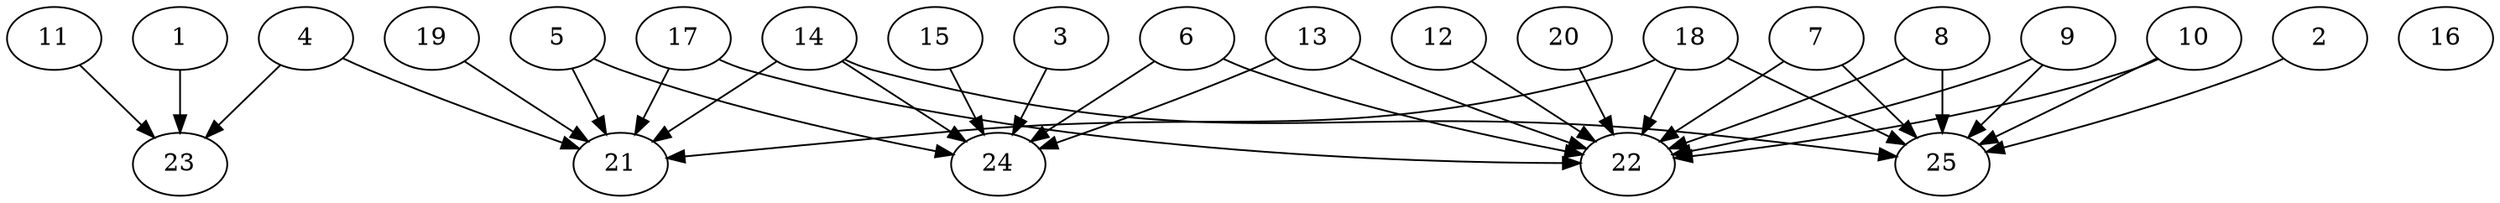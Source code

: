 // DAG automatically generated by daggen at Thu Oct  3 14:00:39 2019
// ./daggen --dot -n 25 --ccr 0.5 --fat 0.9 --regular 0.7 --density 0.5 --mindata 5242880 --maxdata 52428800 
digraph G {
  1 [size="71727104", alpha="0.05", expect_size="35863552"] 
  1 -> 23 [size ="35863552"]
  2 [size="50923520", alpha="0.05", expect_size="25461760"] 
  2 -> 25 [size ="25461760"]
  3 [size="33320960", alpha="0.15", expect_size="16660480"] 
  3 -> 24 [size ="16660480"]
  4 [size="80402432", alpha="0.02", expect_size="40201216"] 
  4 -> 21 [size ="40201216"]
  4 -> 23 [size ="40201216"]
  5 [size="80879616", alpha="0.12", expect_size="40439808"] 
  5 -> 21 [size ="40439808"]
  5 -> 24 [size ="40439808"]
  6 [size="47495168", alpha="0.20", expect_size="23747584"] 
  6 -> 22 [size ="23747584"]
  6 -> 24 [size ="23747584"]
  7 [size="94969856", alpha="0.11", expect_size="47484928"] 
  7 -> 22 [size ="47484928"]
  7 -> 25 [size ="47484928"]
  8 [size="85938176", alpha="0.11", expect_size="42969088"] 
  8 -> 22 [size ="42969088"]
  8 -> 25 [size ="42969088"]
  9 [size="97228800", alpha="0.07", expect_size="48614400"] 
  9 -> 22 [size ="48614400"]
  9 -> 25 [size ="48614400"]
  10 [size="92090368", alpha="0.01", expect_size="46045184"] 
  10 -> 22 [size ="46045184"]
  10 -> 25 [size ="46045184"]
  11 [size="52678656", alpha="0.10", expect_size="26339328"] 
  11 -> 23 [size ="26339328"]
  12 [size="74360832", alpha="0.05", expect_size="37180416"] 
  12 -> 22 [size ="37180416"]
  13 [size="96686080", alpha="0.12", expect_size="48343040"] 
  13 -> 22 [size ="48343040"]
  13 -> 24 [size ="48343040"]
  14 [size="71610368", alpha="0.06", expect_size="35805184"] 
  14 -> 21 [size ="35805184"]
  14 -> 24 [size ="35805184"]
  14 -> 25 [size ="35805184"]
  15 [size="83228672", alpha="0.14", expect_size="41614336"] 
  15 -> 24 [size ="41614336"]
  16 [size="44105728", alpha="0.10", expect_size="22052864"] 
  17 [size="42936320", alpha="0.17", expect_size="21468160"] 
  17 -> 21 [size ="21468160"]
  17 -> 22 [size ="21468160"]
  18 [size="97026048", alpha="0.14", expect_size="48513024"] 
  18 -> 21 [size ="48513024"]
  18 -> 22 [size ="48513024"]
  18 -> 25 [size ="48513024"]
  19 [size="55762944", alpha="0.16", expect_size="27881472"] 
  19 -> 21 [size ="27881472"]
  20 [size="88391680", alpha="0.19", expect_size="44195840"] 
  20 -> 22 [size ="44195840"]
  21 [size="93583360", alpha="0.14", expect_size="46791680"] 
  22 [size="44093440", alpha="0.17", expect_size="22046720"] 
  23 [size="69834752", alpha="0.06", expect_size="34917376"] 
  24 [size="32673792", alpha="0.09", expect_size="16336896"] 
  25 [size="60254208", alpha="0.08", expect_size="30127104"] 
}
